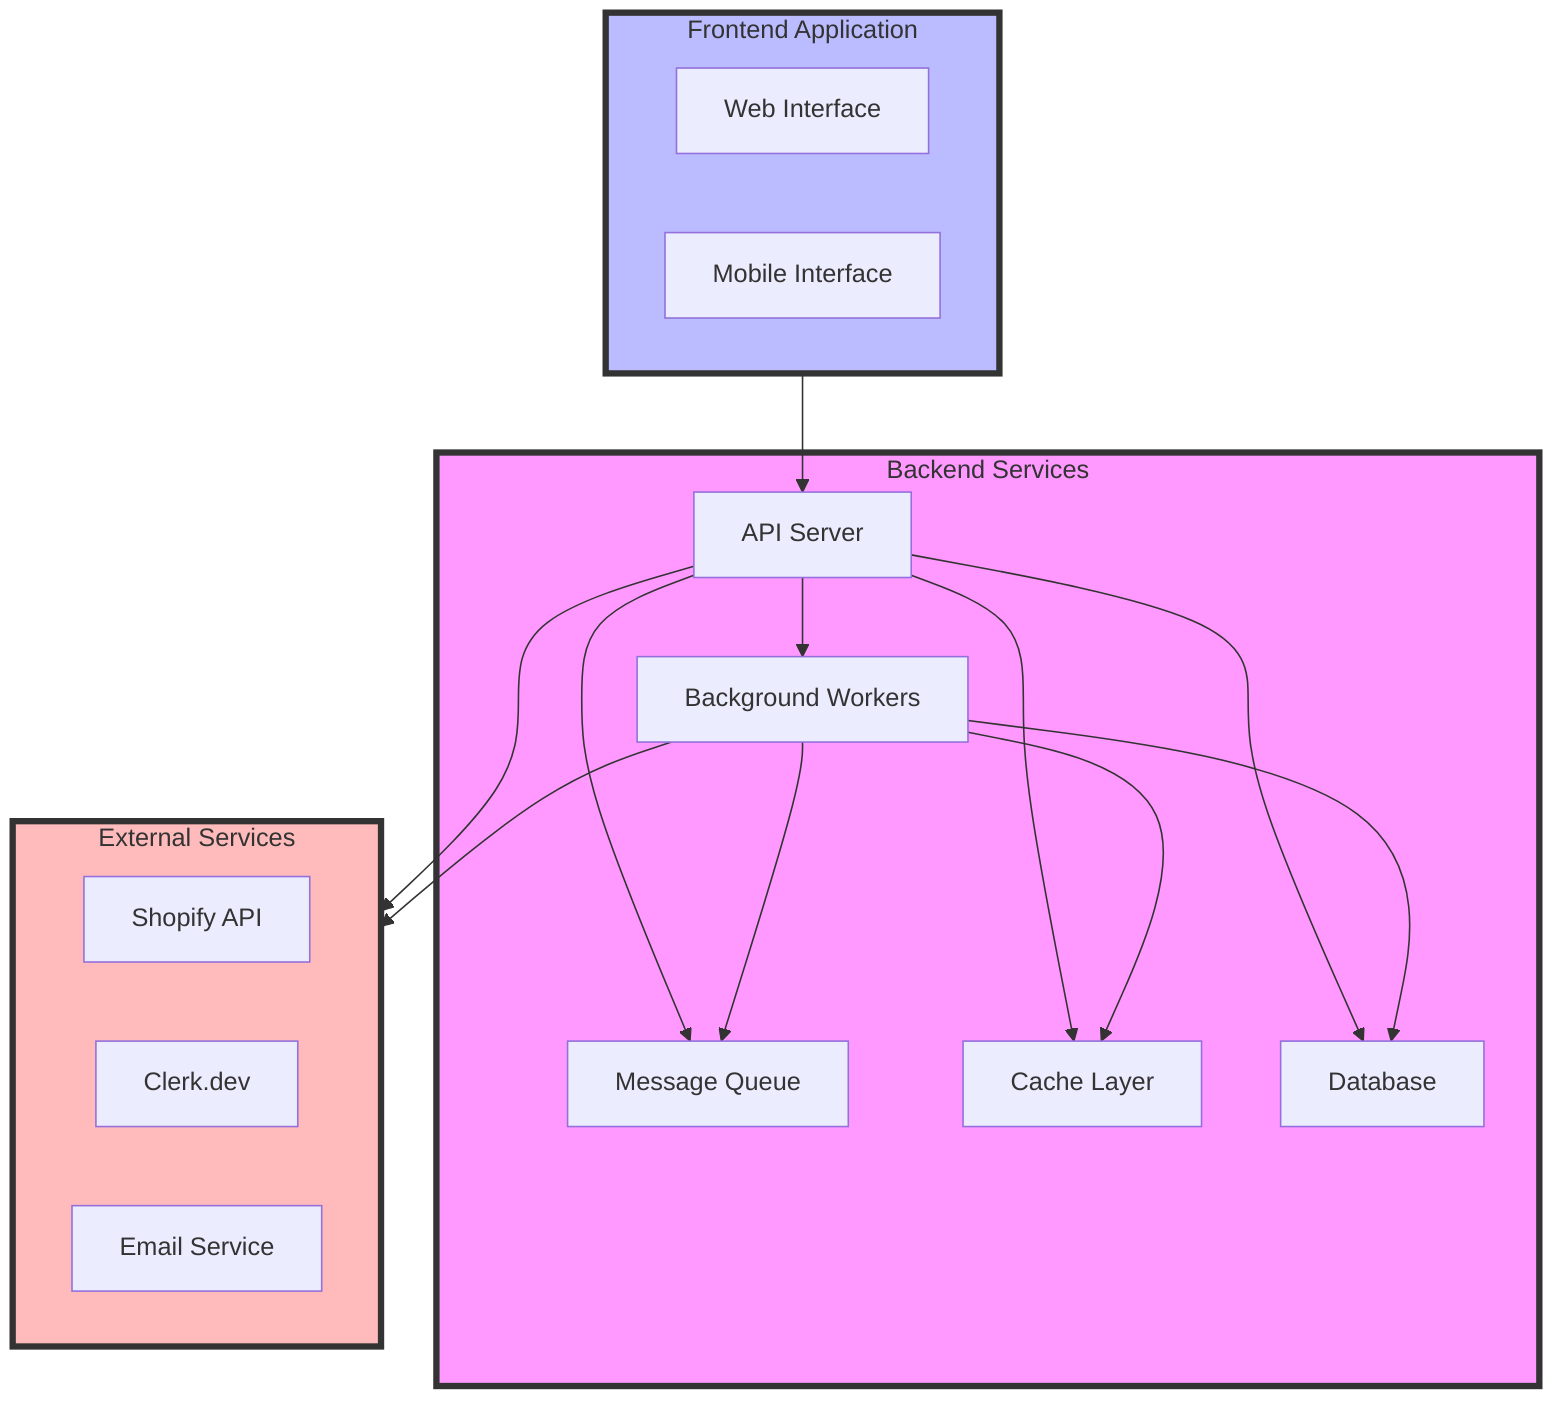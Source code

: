 flowchart TD
    subgraph Backend[Backend Services]
        API[API Server]
        Workers[Background Workers]
        Queue[Message Queue]
        Cache[Cache Layer]
        DB[Database]
    end
    
    subgraph Frontend[Frontend Application]
        Web[Web Interface]
        Mobile[Mobile Interface]
    end
    
    subgraph Integrations[External Services]
        Shopify[Shopify API]
        Clerk[Clerk.dev]
        Email[Email Service]
    end
    
    Frontend --> API
    API --> Workers
    API --> Queue
    API --> Cache
    API --> DB
    
    Workers --> Queue
    Workers --> Cache
    Workers --> DB
    
    API --> Integrations
    Workers --> Integrations
    
    style Backend fill:#f9f,stroke:#333,stroke-width:4px
    style Frontend fill:#bbf,stroke:#333,stroke-width:4px
    style Integrations fill:#fbb,stroke:#333,stroke-width:4px